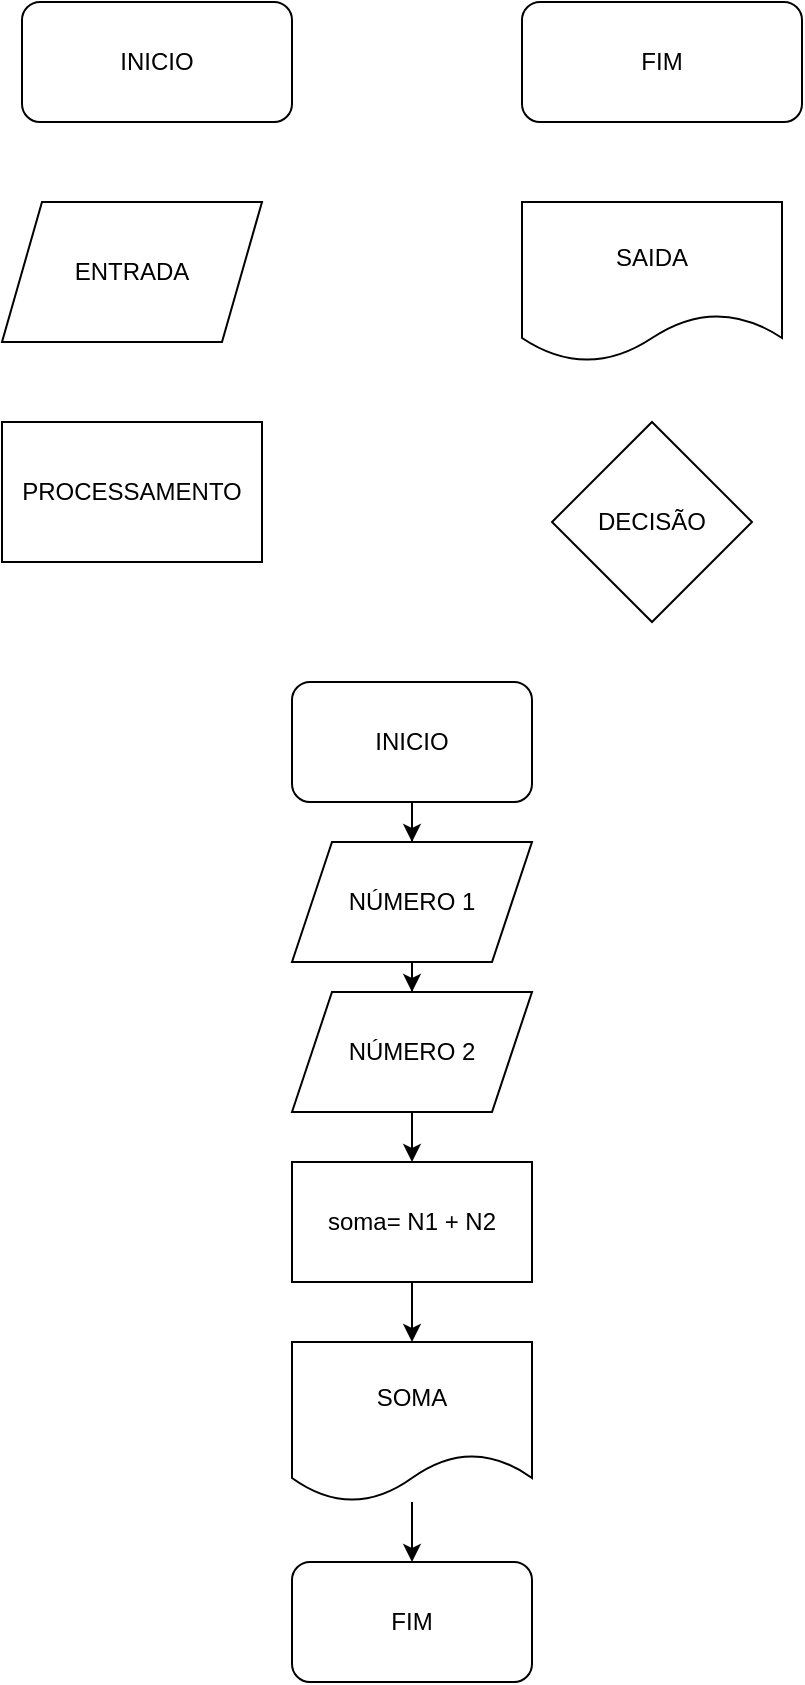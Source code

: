 <mxfile version="17.1.3" type="github"><diagram id="PdKnTSGdqNQ3zXOrYwQK" name="Page-1"><mxGraphModel dx="1108" dy="482" grid="1" gridSize="10" guides="1" tooltips="1" connect="1" arrows="1" fold="1" page="1" pageScale="1" pageWidth="827" pageHeight="1169" math="0" shadow="0"><root><mxCell id="0"/><mxCell id="1" parent="0"/><mxCell id="39-omf7nKOeoBIZ9jdjY-2" value="FIM" style="rounded=1;whiteSpace=wrap;html=1;fontFamily=Helvetica;" parent="1" vertex="1"><mxGeometry x="325" y="60" width="140" height="60" as="geometry"/></mxCell><mxCell id="39-omf7nKOeoBIZ9jdjY-3" value="ENTRADA" style="shape=parallelogram;perimeter=parallelogramPerimeter;whiteSpace=wrap;html=1;fixedSize=1;" parent="1" vertex="1"><mxGeometry x="65" y="160" width="130" height="70" as="geometry"/></mxCell><mxCell id="ZMKusFBjTCY-aE4R6QCi-1" value="SAIDA" style="shape=document;whiteSpace=wrap;html=1;boundedLbl=1;" vertex="1" parent="1"><mxGeometry x="325" y="160" width="130" height="80" as="geometry"/></mxCell><mxCell id="ZMKusFBjTCY-aE4R6QCi-2" value="PROCESSAMENTO" style="rounded=0;whiteSpace=wrap;html=1;" vertex="1" parent="1"><mxGeometry x="65" y="270" width="130" height="70" as="geometry"/></mxCell><mxCell id="ZMKusFBjTCY-aE4R6QCi-3" value="DECISÃO" style="rhombus;whiteSpace=wrap;html=1;" vertex="1" parent="1"><mxGeometry x="340" y="270" width="100" height="100" as="geometry"/></mxCell><mxCell id="ZMKusFBjTCY-aE4R6QCi-5" value="INICIO" style="rounded=1;whiteSpace=wrap;html=1;fontFamily=Helvetica;" vertex="1" parent="1"><mxGeometry x="75" y="60" width="135" height="60" as="geometry"/></mxCell><mxCell id="ZMKusFBjTCY-aE4R6QCi-15" value="" style="edgeStyle=orthogonalEdgeStyle;rounded=0;orthogonalLoop=1;jettySize=auto;html=1;fontFamily=Helvetica;" edge="1" parent="1" source="ZMKusFBjTCY-aE4R6QCi-6" target="ZMKusFBjTCY-aE4R6QCi-8"><mxGeometry relative="1" as="geometry"/></mxCell><mxCell id="ZMKusFBjTCY-aE4R6QCi-6" value="NÚMERO 1" style="shape=parallelogram;perimeter=parallelogramPerimeter;whiteSpace=wrap;html=1;fixedSize=1;fontFamily=Helvetica;" vertex="1" parent="1"><mxGeometry x="210" y="480" width="120" height="60" as="geometry"/></mxCell><mxCell id="ZMKusFBjTCY-aE4R6QCi-17" value="" style="edgeStyle=orthogonalEdgeStyle;rounded=0;orthogonalLoop=1;jettySize=auto;html=1;fontFamily=Helvetica;" edge="1" parent="1" source="ZMKusFBjTCY-aE4R6QCi-7" target="ZMKusFBjTCY-aE4R6QCi-6"><mxGeometry relative="1" as="geometry"/></mxCell><mxCell id="ZMKusFBjTCY-aE4R6QCi-7" value="INICIO" style="rounded=1;whiteSpace=wrap;html=1;fontFamily=Helvetica;" vertex="1" parent="1"><mxGeometry x="210" y="400" width="120" height="60" as="geometry"/></mxCell><mxCell id="ZMKusFBjTCY-aE4R6QCi-16" value="" style="edgeStyle=orthogonalEdgeStyle;rounded=0;orthogonalLoop=1;jettySize=auto;html=1;fontFamily=Helvetica;" edge="1" parent="1" source="ZMKusFBjTCY-aE4R6QCi-8" target="ZMKusFBjTCY-aE4R6QCi-9"><mxGeometry relative="1" as="geometry"/></mxCell><mxCell id="ZMKusFBjTCY-aE4R6QCi-8" value="NÚMERO 2" style="shape=parallelogram;perimeter=parallelogramPerimeter;whiteSpace=wrap;html=1;fixedSize=1;fontFamily=Helvetica;" vertex="1" parent="1"><mxGeometry x="210" y="555" width="120" height="60" as="geometry"/></mxCell><mxCell id="ZMKusFBjTCY-aE4R6QCi-21" value="" style="edgeStyle=orthogonalEdgeStyle;rounded=0;orthogonalLoop=1;jettySize=auto;html=1;fontFamily=Helvetica;" edge="1" parent="1" source="ZMKusFBjTCY-aE4R6QCi-9" target="ZMKusFBjTCY-aE4R6QCi-19"><mxGeometry relative="1" as="geometry"/></mxCell><mxCell id="ZMKusFBjTCY-aE4R6QCi-9" value="soma= N1 + N2" style="rounded=0;whiteSpace=wrap;html=1;fontFamily=Helvetica;" vertex="1" parent="1"><mxGeometry x="210" y="640" width="120" height="60" as="geometry"/></mxCell><mxCell id="ZMKusFBjTCY-aE4R6QCi-22" value="" style="edgeStyle=orthogonalEdgeStyle;rounded=0;orthogonalLoop=1;jettySize=auto;html=1;fontFamily=Helvetica;" edge="1" parent="1" source="ZMKusFBjTCY-aE4R6QCi-19" target="ZMKusFBjTCY-aE4R6QCi-20"><mxGeometry relative="1" as="geometry"/></mxCell><mxCell id="ZMKusFBjTCY-aE4R6QCi-19" value="SOMA" style="shape=document;whiteSpace=wrap;html=1;boundedLbl=1;fontFamily=Helvetica;" vertex="1" parent="1"><mxGeometry x="210" y="730" width="120" height="80" as="geometry"/></mxCell><mxCell id="ZMKusFBjTCY-aE4R6QCi-20" value="FIM" style="rounded=1;whiteSpace=wrap;html=1;fontFamily=Helvetica;" vertex="1" parent="1"><mxGeometry x="210" y="840" width="120" height="60" as="geometry"/></mxCell></root></mxGraphModel></diagram></mxfile>